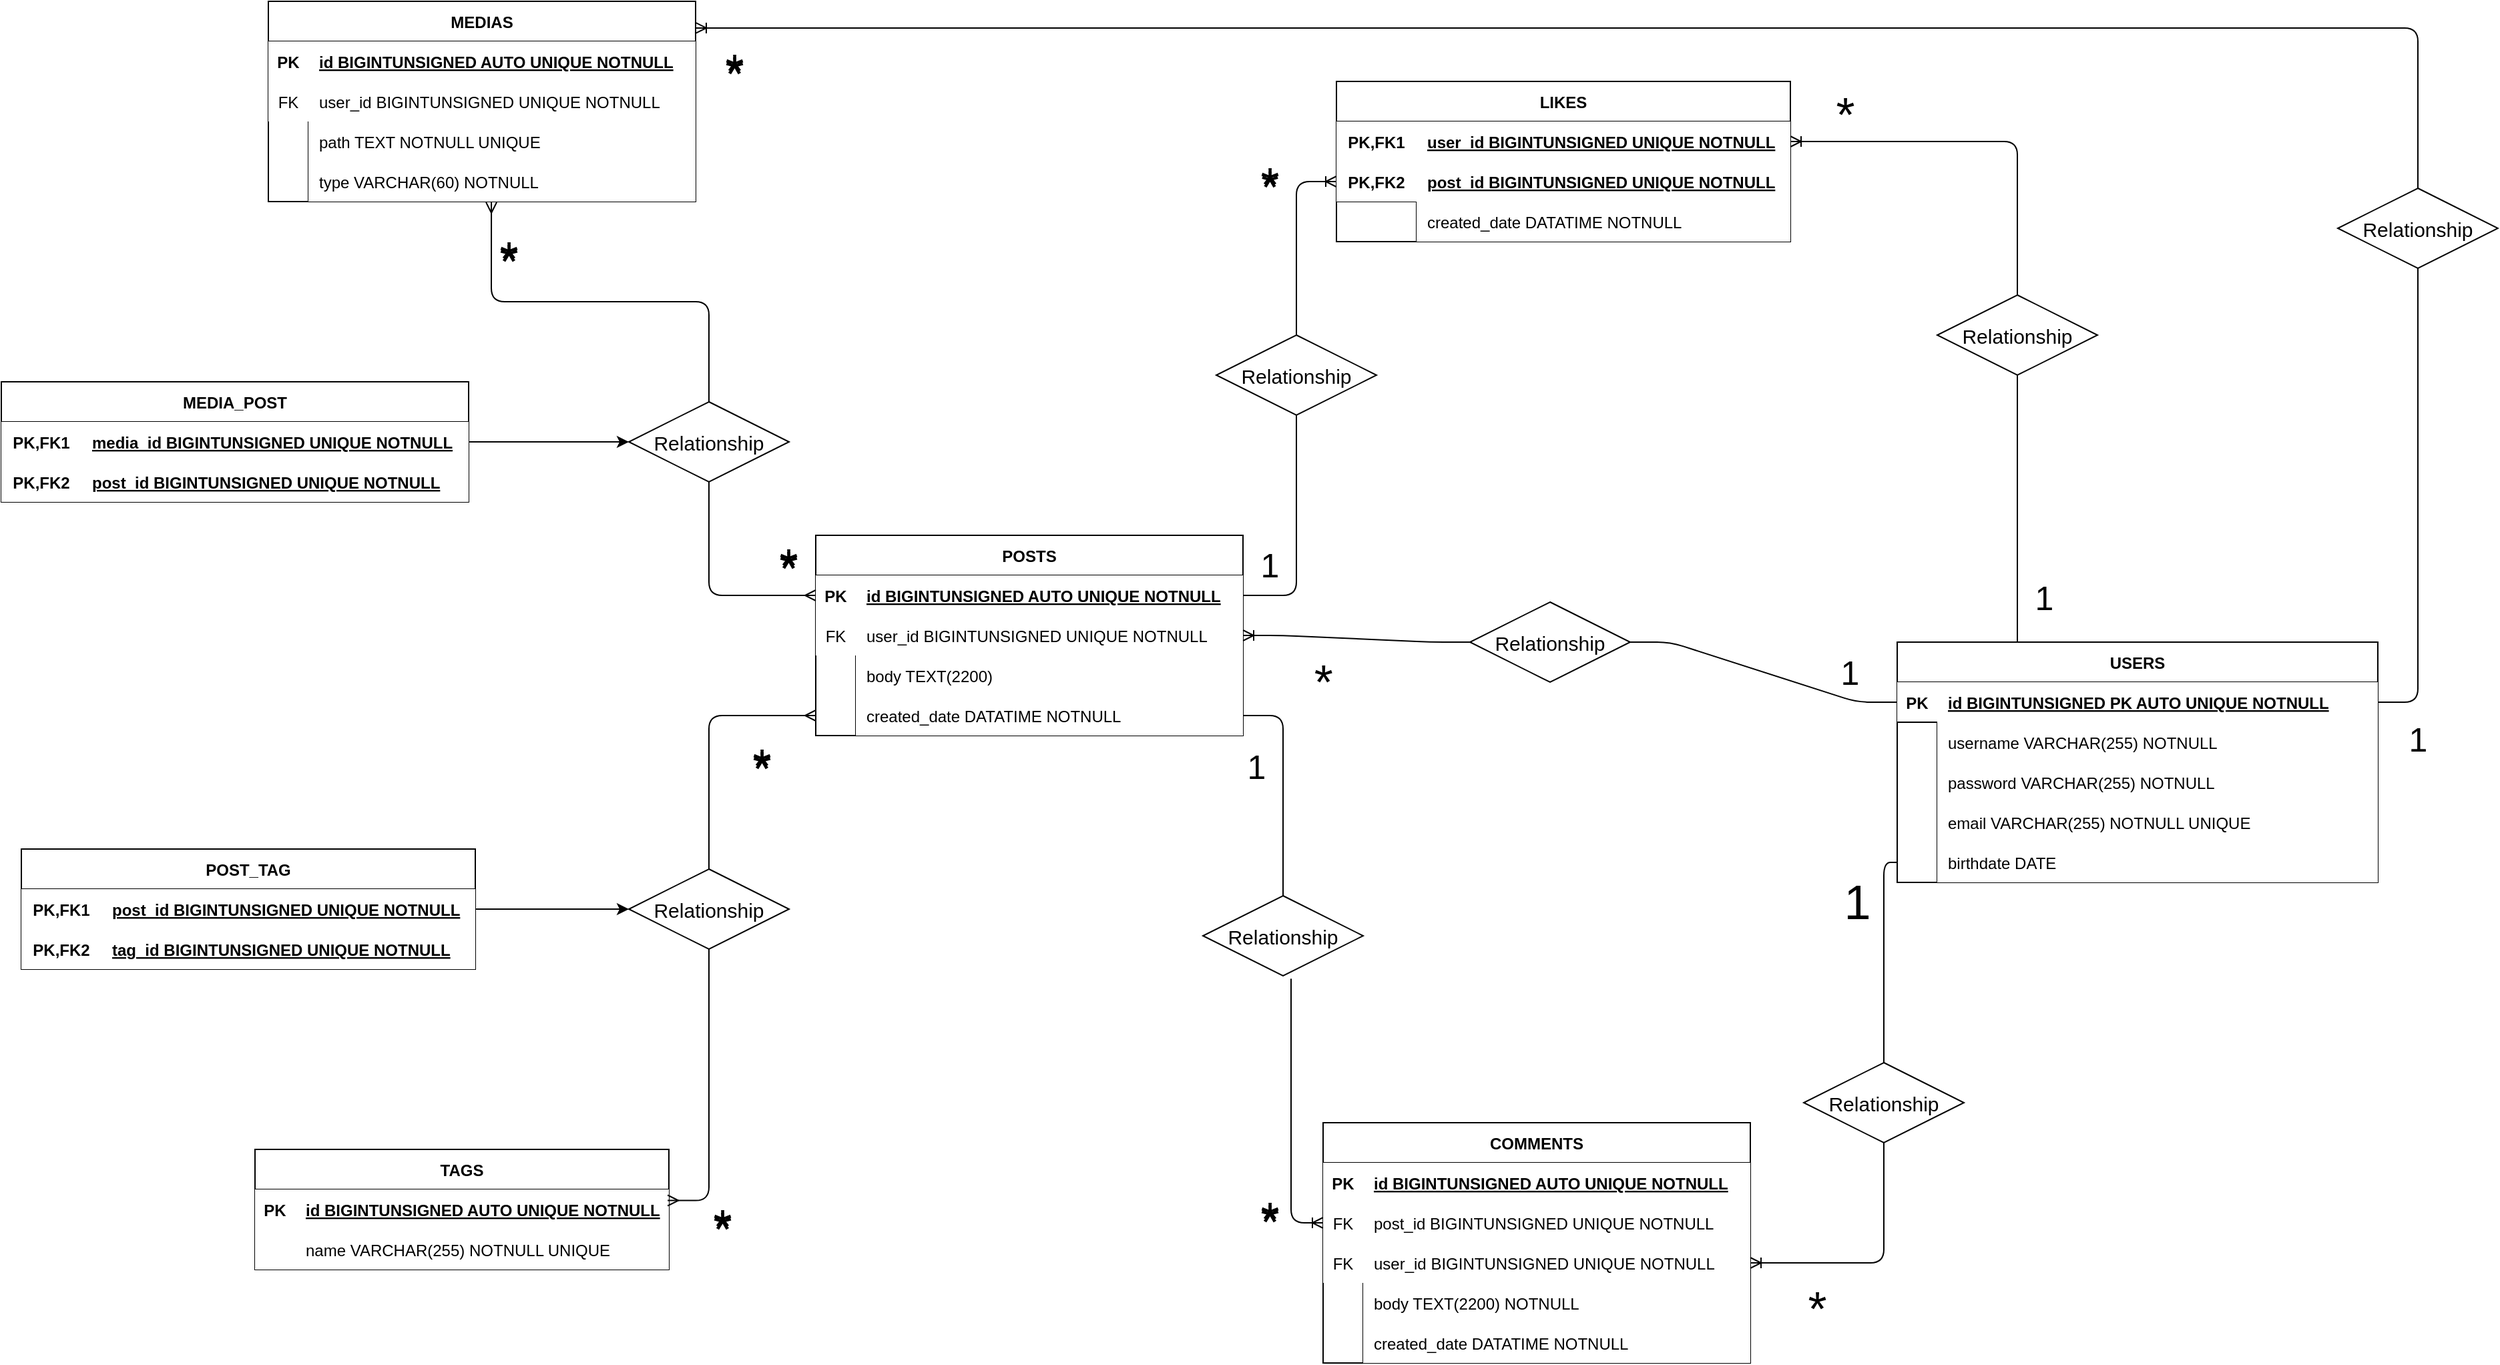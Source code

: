 <mxfile><diagram id="Xze8b32Qx2uB68xgN7-p" name="Page-1"><mxGraphModel dx="2540" dy="1424" grid="1" gridSize="10" guides="1" tooltips="1" connect="1" arrows="1" fold="1" page="1" pageScale="1" pageWidth="4681" pageHeight="3300" math="0" shadow="0"><root><mxCell id="0"/><mxCell id="1" parent="0"/><mxCell id="2" value="USERS" style="shape=table;startSize=30;container=1;collapsible=1;childLayout=tableLayout;fixedRows=1;rowLines=0;fontStyle=1;align=center;resizeLast=1;labelBackgroundColor=none;labelBorderColor=none;" vertex="1" parent="1"><mxGeometry x="1450" y="490" width="360" height="180" as="geometry"/></mxCell><mxCell id="3" value="" style="shape=tableRow;horizontal=0;startSize=0;swimlaneHead=0;swimlaneBody=0;fillColor=default;collapsible=0;dropTarget=0;points=[[0,0.5],[1,0.5]];portConstraint=eastwest;top=0;left=0;right=0;bottom=1;labelBackgroundColor=none;labelBorderColor=none;" vertex="1" parent="2"><mxGeometry y="30" width="360" height="30" as="geometry"/></mxCell><mxCell id="4" value="PK" style="shape=partialRectangle;connectable=0;fillColor=none;top=0;left=0;bottom=0;right=0;fontStyle=1;overflow=hidden;labelBackgroundColor=none;labelBorderColor=none;" vertex="1" parent="3"><mxGeometry width="30" height="30" as="geometry"><mxRectangle width="30" height="30" as="alternateBounds"/></mxGeometry></mxCell><mxCell id="5" value="id BIGINTUNSIGNED PK AUTO UNIQUE NOTNULL" style="shape=partialRectangle;connectable=0;fillColor=default;top=0;left=0;bottom=0;right=0;align=left;spacingLeft=6;fontStyle=5;overflow=hidden;labelBackgroundColor=none;labelBorderColor=none;" vertex="1" parent="3"><mxGeometry x="30" width="330" height="30" as="geometry"><mxRectangle width="330" height="30" as="alternateBounds"/></mxGeometry></mxCell><mxCell id="6" value="" style="shape=tableRow;horizontal=0;startSize=0;swimlaneHead=0;swimlaneBody=0;fillColor=none;collapsible=0;dropTarget=0;points=[[0,0.5],[1,0.5]];portConstraint=eastwest;top=0;left=0;right=0;bottom=0;labelBackgroundColor=none;labelBorderColor=none;" vertex="1" parent="2"><mxGeometry y="60" width="360" height="30" as="geometry"/></mxCell><mxCell id="7" value="" style="shape=partialRectangle;connectable=0;fillColor=none;top=0;left=0;bottom=0;right=0;editable=1;overflow=hidden;labelBackgroundColor=none;labelBorderColor=none;" vertex="1" parent="6"><mxGeometry width="30" height="30" as="geometry"><mxRectangle width="30" height="30" as="alternateBounds"/></mxGeometry></mxCell><mxCell id="8" value="username VARCHAR(255) NOTNULL" style="shape=partialRectangle;connectable=0;fillColor=default;top=0;left=0;bottom=0;right=0;align=left;spacingLeft=6;overflow=hidden;labelBackgroundColor=none;labelBorderColor=none;" vertex="1" parent="6"><mxGeometry x="30" width="330" height="30" as="geometry"><mxRectangle width="330" height="30" as="alternateBounds"/></mxGeometry></mxCell><mxCell id="9" value="" style="shape=tableRow;horizontal=0;startSize=0;swimlaneHead=0;swimlaneBody=0;fillColor=none;collapsible=0;dropTarget=0;points=[[0,0.5],[1,0.5]];portConstraint=eastwest;top=0;left=0;right=0;bottom=0;labelBackgroundColor=none;labelBorderColor=none;" vertex="1" parent="2"><mxGeometry y="90" width="360" height="30" as="geometry"/></mxCell><mxCell id="10" value="" style="shape=partialRectangle;connectable=0;fillColor=none;top=0;left=0;bottom=0;right=0;editable=1;overflow=hidden;labelBackgroundColor=none;labelBorderColor=none;" vertex="1" parent="9"><mxGeometry width="30" height="30" as="geometry"><mxRectangle width="30" height="30" as="alternateBounds"/></mxGeometry></mxCell><mxCell id="11" value="password VARCHAR(255) NOTNULL" style="shape=partialRectangle;connectable=0;fillColor=default;top=0;left=0;bottom=0;right=0;align=left;spacingLeft=6;overflow=hidden;labelBackgroundColor=none;labelBorderColor=none;" vertex="1" parent="9"><mxGeometry x="30" width="330" height="30" as="geometry"><mxRectangle width="330" height="30" as="alternateBounds"/></mxGeometry></mxCell><mxCell id="12" value="" style="shape=tableRow;horizontal=0;startSize=0;swimlaneHead=0;swimlaneBody=0;fillColor=none;collapsible=0;dropTarget=0;points=[[0,0.5],[1,0.5]];portConstraint=eastwest;top=0;left=0;right=0;bottom=0;labelBackgroundColor=none;labelBorderColor=none;" vertex="1" parent="2"><mxGeometry y="120" width="360" height="30" as="geometry"/></mxCell><mxCell id="13" value="" style="shape=partialRectangle;connectable=0;fillColor=none;top=0;left=0;bottom=0;right=0;editable=1;overflow=hidden;labelBackgroundColor=none;labelBorderColor=none;" vertex="1" parent="12"><mxGeometry width="30" height="30" as="geometry"><mxRectangle width="30" height="30" as="alternateBounds"/></mxGeometry></mxCell><mxCell id="14" value="email VARCHAR(255) NOTNULL UNIQUE" style="shape=partialRectangle;connectable=0;fillColor=default;top=0;left=0;bottom=0;right=0;align=left;spacingLeft=6;overflow=hidden;labelBackgroundColor=none;labelBorderColor=none;" vertex="1" parent="12"><mxGeometry x="30" width="330" height="30" as="geometry"><mxRectangle width="330" height="30" as="alternateBounds"/></mxGeometry></mxCell><mxCell id="121" value="" style="shape=tableRow;horizontal=0;startSize=0;swimlaneHead=0;swimlaneBody=0;fillColor=none;collapsible=0;dropTarget=0;points=[[0,0.5],[1,0.5]];portConstraint=eastwest;top=0;left=0;right=0;bottom=0;labelBackgroundColor=none;labelBorderColor=none;" vertex="1" parent="2"><mxGeometry y="150" width="360" height="30" as="geometry"/></mxCell><mxCell id="122" value="" style="shape=partialRectangle;connectable=0;fillColor=none;top=0;left=0;bottom=0;right=0;editable=1;overflow=hidden;labelBackgroundColor=none;labelBorderColor=none;" vertex="1" parent="121"><mxGeometry width="30" height="30" as="geometry"><mxRectangle width="30" height="30" as="alternateBounds"/></mxGeometry></mxCell><mxCell id="123" value="birthdate DATE" style="shape=partialRectangle;connectable=0;fillColor=default;top=0;left=0;bottom=0;right=0;align=left;spacingLeft=6;overflow=hidden;labelBackgroundColor=none;labelBorderColor=none;" vertex="1" parent="121"><mxGeometry x="30" width="330" height="30" as="geometry"><mxRectangle width="330" height="30" as="alternateBounds"/></mxGeometry></mxCell><mxCell id="15" value="POSTS" style="shape=table;startSize=30;container=1;collapsible=1;childLayout=tableLayout;fixedRows=1;rowLines=0;fontStyle=1;align=center;resizeLast=1;labelBackgroundColor=none;labelBorderColor=none;" vertex="1" parent="1"><mxGeometry x="640" y="410" width="320" height="150" as="geometry"/></mxCell><mxCell id="16" value="" style="shape=tableRow;horizontal=0;startSize=0;swimlaneHead=0;swimlaneBody=0;fillColor=none;collapsible=0;dropTarget=0;points=[[0,0.5],[1,0.5]];portConstraint=eastwest;top=0;left=0;right=0;bottom=1;labelBackgroundColor=none;labelBorderColor=none;" vertex="1" parent="15"><mxGeometry y="30" width="320" height="30" as="geometry"/></mxCell><mxCell id="17" value="PK" style="shape=partialRectangle;connectable=0;fillColor=default;top=0;left=0;bottom=0;right=0;fontStyle=1;overflow=hidden;labelBackgroundColor=none;labelBorderColor=none;" vertex="1" parent="16"><mxGeometry width="30" height="30" as="geometry"><mxRectangle width="30" height="30" as="alternateBounds"/></mxGeometry></mxCell><mxCell id="18" value="id BIGINTUNSIGNED AUTO UNIQUE NOTNULL" style="shape=partialRectangle;connectable=0;fillColor=default;top=0;left=0;bottom=0;right=0;align=left;spacingLeft=6;fontStyle=5;overflow=hidden;labelBackgroundColor=none;labelBorderColor=none;" vertex="1" parent="16"><mxGeometry x="30" width="290" height="30" as="geometry"><mxRectangle width="290" height="30" as="alternateBounds"/></mxGeometry></mxCell><mxCell id="19" value="" style="shape=tableRow;horizontal=0;startSize=0;swimlaneHead=0;swimlaneBody=0;fillColor=none;collapsible=0;dropTarget=0;points=[[0,0.5],[1,0.5]];portConstraint=eastwest;top=0;left=0;right=0;bottom=0;labelBackgroundColor=none;labelBorderColor=none;" vertex="1" parent="15"><mxGeometry y="60" width="320" height="30" as="geometry"/></mxCell><mxCell id="20" value="FK" style="shape=partialRectangle;connectable=0;fillColor=default;top=0;left=0;bottom=0;right=0;editable=1;overflow=hidden;labelBackgroundColor=none;labelBorderColor=none;" vertex="1" parent="19"><mxGeometry width="30" height="30" as="geometry"><mxRectangle width="30" height="30" as="alternateBounds"/></mxGeometry></mxCell><mxCell id="21" value="user_id BIGINTUNSIGNED UNIQUE NOTNULL" style="shape=partialRectangle;connectable=0;fillColor=default;top=0;left=0;bottom=0;right=0;align=left;spacingLeft=6;overflow=hidden;labelBackgroundColor=none;labelBorderColor=none;" vertex="1" parent="19"><mxGeometry x="30" width="290" height="30" as="geometry"><mxRectangle width="290" height="30" as="alternateBounds"/></mxGeometry></mxCell><mxCell id="22" value="" style="shape=tableRow;horizontal=0;startSize=0;swimlaneHead=0;swimlaneBody=0;fillColor=none;collapsible=0;dropTarget=0;points=[[0,0.5],[1,0.5]];portConstraint=eastwest;top=0;left=0;right=0;bottom=0;labelBackgroundColor=none;labelBorderColor=none;" vertex="1" parent="15"><mxGeometry y="90" width="320" height="30" as="geometry"/></mxCell><mxCell id="23" value="" style="shape=partialRectangle;connectable=0;fillColor=none;top=0;left=0;bottom=0;right=0;editable=1;overflow=hidden;labelBackgroundColor=none;labelBorderColor=none;" vertex="1" parent="22"><mxGeometry width="30" height="30" as="geometry"><mxRectangle width="30" height="30" as="alternateBounds"/></mxGeometry></mxCell><mxCell id="24" value="body TEXT(2200)" style="shape=partialRectangle;connectable=0;fillColor=default;top=0;left=0;bottom=0;right=0;align=left;spacingLeft=6;overflow=hidden;labelBackgroundColor=none;labelBorderColor=none;" vertex="1" parent="22"><mxGeometry x="30" width="290" height="30" as="geometry"><mxRectangle width="290" height="30" as="alternateBounds"/></mxGeometry></mxCell><mxCell id="25" value="" style="shape=tableRow;horizontal=0;startSize=0;swimlaneHead=0;swimlaneBody=0;fillColor=none;collapsible=0;dropTarget=0;points=[[0,0.5],[1,0.5]];portConstraint=eastwest;top=0;left=0;right=0;bottom=0;labelBackgroundColor=none;labelBorderColor=none;" vertex="1" parent="15"><mxGeometry y="120" width="320" height="30" as="geometry"/></mxCell><mxCell id="26" value="" style="shape=partialRectangle;connectable=0;fillColor=none;top=0;left=0;bottom=0;right=0;editable=1;overflow=hidden;labelBackgroundColor=none;labelBorderColor=none;" vertex="1" parent="25"><mxGeometry width="30" height="30" as="geometry"><mxRectangle width="30" height="30" as="alternateBounds"/></mxGeometry></mxCell><mxCell id="27" value="created_date DATATIME NOTNULL" style="shape=partialRectangle;connectable=0;fillColor=default;top=0;left=0;bottom=0;right=0;align=left;spacingLeft=6;overflow=hidden;labelBackgroundColor=none;labelBorderColor=none;" vertex="1" parent="25"><mxGeometry x="30" width="290" height="30" as="geometry"><mxRectangle width="290" height="30" as="alternateBounds"/></mxGeometry></mxCell><mxCell id="28" value="MEDIAS" style="shape=table;startSize=30;container=1;collapsible=1;childLayout=tableLayout;fixedRows=1;rowLines=0;fontStyle=1;align=center;resizeLast=1;fillColor=default;" vertex="1" parent="1"><mxGeometry x="230" y="10" width="320" height="150" as="geometry"/></mxCell><mxCell id="29" value="" style="shape=tableRow;horizontal=0;startSize=0;swimlaneHead=0;swimlaneBody=0;fillColor=none;collapsible=0;dropTarget=0;points=[[0,0.5],[1,0.5]];portConstraint=eastwest;top=0;left=0;right=0;bottom=1;" vertex="1" parent="28"><mxGeometry y="30" width="320" height="30" as="geometry"/></mxCell><mxCell id="30" value="PK" style="shape=partialRectangle;connectable=0;fillColor=default;top=0;left=0;bottom=0;right=0;fontStyle=1;overflow=hidden;" vertex="1" parent="29"><mxGeometry width="30" height="30" as="geometry"><mxRectangle width="30" height="30" as="alternateBounds"/></mxGeometry></mxCell><mxCell id="31" value="id BIGINTUNSIGNED AUTO UNIQUE NOTNULL" style="shape=partialRectangle;connectable=0;fillColor=default;top=0;left=0;bottom=0;right=0;align=left;spacingLeft=6;fontStyle=5;overflow=hidden;" vertex="1" parent="29"><mxGeometry x="30" width="290" height="30" as="geometry"><mxRectangle width="290" height="30" as="alternateBounds"/></mxGeometry></mxCell><mxCell id="32" value="" style="shape=tableRow;horizontal=0;startSize=0;swimlaneHead=0;swimlaneBody=0;fillColor=none;collapsible=0;dropTarget=0;points=[[0,0.5],[1,0.5]];portConstraint=eastwest;top=0;left=0;right=0;bottom=0;labelBackgroundColor=none;labelBorderColor=none;" vertex="1" parent="28"><mxGeometry y="60" width="320" height="30" as="geometry"/></mxCell><mxCell id="33" value="FK" style="shape=partialRectangle;connectable=0;fillColor=default;top=0;left=0;bottom=0;right=0;editable=1;overflow=hidden;labelBackgroundColor=none;labelBorderColor=none;" vertex="1" parent="32"><mxGeometry width="30" height="30" as="geometry"><mxRectangle width="30" height="30" as="alternateBounds"/></mxGeometry></mxCell><mxCell id="34" value="user_id BIGINTUNSIGNED UNIQUE NOTNULL" style="shape=partialRectangle;connectable=0;fillColor=default;top=0;left=0;bottom=0;right=0;align=left;spacingLeft=6;overflow=hidden;labelBackgroundColor=none;labelBorderColor=none;" vertex="1" parent="32"><mxGeometry x="30" width="290" height="30" as="geometry"><mxRectangle width="290" height="30" as="alternateBounds"/></mxGeometry></mxCell><mxCell id="35" value="" style="shape=tableRow;horizontal=0;startSize=0;swimlaneHead=0;swimlaneBody=0;fillColor=none;collapsible=0;dropTarget=0;points=[[0,0.5],[1,0.5]];portConstraint=eastwest;top=0;left=0;right=0;bottom=0;labelBackgroundColor=none;labelBorderColor=none;" vertex="1" parent="28"><mxGeometry y="90" width="320" height="30" as="geometry"/></mxCell><mxCell id="36" value="" style="shape=partialRectangle;connectable=0;fillColor=none;top=0;left=0;bottom=0;right=0;editable=1;overflow=hidden;labelBackgroundColor=none;labelBorderColor=none;" vertex="1" parent="35"><mxGeometry width="30" height="30" as="geometry"><mxRectangle width="30" height="30" as="alternateBounds"/></mxGeometry></mxCell><mxCell id="37" value="path TEXT NOTNULL UNIQUE" style="shape=partialRectangle;connectable=0;fillColor=default;top=0;left=0;bottom=0;right=0;align=left;spacingLeft=6;overflow=hidden;labelBackgroundColor=none;labelBorderColor=none;" vertex="1" parent="35"><mxGeometry x="30" width="290" height="30" as="geometry"><mxRectangle width="290" height="30" as="alternateBounds"/></mxGeometry></mxCell><mxCell id="38" value="" style="shape=tableRow;horizontal=0;startSize=0;swimlaneHead=0;swimlaneBody=0;fillColor=none;collapsible=0;dropTarget=0;points=[[0,0.5],[1,0.5]];portConstraint=eastwest;top=0;left=0;right=0;bottom=0;labelBackgroundColor=none;labelBorderColor=none;" vertex="1" parent="28"><mxGeometry y="120" width="320" height="30" as="geometry"/></mxCell><mxCell id="39" value="" style="shape=partialRectangle;connectable=0;fillColor=none;top=0;left=0;bottom=0;right=0;editable=1;overflow=hidden;labelBackgroundColor=none;labelBorderColor=none;" vertex="1" parent="38"><mxGeometry width="30" height="30" as="geometry"><mxRectangle width="30" height="30" as="alternateBounds"/></mxGeometry></mxCell><mxCell id="40" value="type VARCHAR(60) NOTNULL" style="shape=partialRectangle;connectable=0;fillColor=default;top=0;left=0;bottom=0;right=0;align=left;spacingLeft=6;overflow=hidden;labelBackgroundColor=none;labelBorderColor=none;" vertex="1" parent="38"><mxGeometry x="30" width="290" height="30" as="geometry"><mxRectangle width="290" height="30" as="alternateBounds"/></mxGeometry></mxCell><mxCell id="41" value="TAGS" style="shape=table;startSize=30;container=1;collapsible=1;childLayout=tableLayout;fixedRows=1;rowLines=0;fontStyle=1;align=center;resizeLast=1;labelBackgroundColor=none;labelBorderColor=none;" vertex="1" parent="1"><mxGeometry x="220" y="870" width="310" height="90" as="geometry"/></mxCell><mxCell id="42" value="" style="shape=tableRow;horizontal=0;startSize=0;swimlaneHead=0;swimlaneBody=0;fillColor=none;collapsible=0;dropTarget=0;points=[[0,0.5],[1,0.5]];portConstraint=eastwest;top=0;left=0;right=0;bottom=1;labelBackgroundColor=none;labelBorderColor=none;" vertex="1" parent="41"><mxGeometry y="30" width="310" height="30" as="geometry"/></mxCell><mxCell id="43" value="PK" style="shape=partialRectangle;connectable=0;fillColor=default;top=0;left=0;bottom=0;right=0;fontStyle=1;overflow=hidden;labelBackgroundColor=none;labelBorderColor=none;" vertex="1" parent="42"><mxGeometry width="30" height="30" as="geometry"><mxRectangle width="30" height="30" as="alternateBounds"/></mxGeometry></mxCell><mxCell id="44" value="id BIGINTUNSIGNED AUTO UNIQUE NOTNULL" style="shape=partialRectangle;connectable=0;fillColor=default;top=0;left=0;bottom=0;right=0;align=left;spacingLeft=6;fontStyle=5;overflow=hidden;labelBackgroundColor=none;labelBorderColor=none;" vertex="1" parent="42"><mxGeometry x="30" width="280" height="30" as="geometry"><mxRectangle width="280" height="30" as="alternateBounds"/></mxGeometry></mxCell><mxCell id="45" value="" style="shape=tableRow;horizontal=0;startSize=0;swimlaneHead=0;swimlaneBody=0;fillColor=none;collapsible=0;dropTarget=0;points=[[0,0.5],[1,0.5]];portConstraint=eastwest;top=0;left=0;right=0;bottom=0;labelBackgroundColor=none;labelBorderColor=none;" vertex="1" parent="41"><mxGeometry y="60" width="310" height="30" as="geometry"/></mxCell><mxCell id="46" value="" style="shape=partialRectangle;connectable=0;fillColor=default;top=0;left=0;bottom=0;right=0;editable=1;overflow=hidden;labelBackgroundColor=none;labelBorderColor=none;" vertex="1" parent="45"><mxGeometry width="30" height="30" as="geometry"><mxRectangle width="30" height="30" as="alternateBounds"/></mxGeometry></mxCell><mxCell id="47" value="name VARCHAR(255) NOTNULL UNIQUE" style="shape=partialRectangle;connectable=0;fillColor=default;top=0;left=0;bottom=0;right=0;align=left;spacingLeft=6;overflow=hidden;labelBackgroundColor=none;labelBorderColor=none;" vertex="1" parent="45"><mxGeometry x="30" width="280" height="30" as="geometry"><mxRectangle width="280" height="30" as="alternateBounds"/></mxGeometry></mxCell><mxCell id="54" value="COMMENTS" style="shape=table;startSize=30;container=1;collapsible=1;childLayout=tableLayout;fixedRows=1;rowLines=0;fontStyle=1;align=center;resizeLast=1;labelBackgroundColor=none;labelBorderColor=none;" vertex="1" parent="1"><mxGeometry x="1020" y="850" width="320" height="180" as="geometry"/></mxCell><mxCell id="55" value="" style="shape=tableRow;horizontal=0;startSize=0;swimlaneHead=0;swimlaneBody=0;fillColor=none;collapsible=0;dropTarget=0;points=[[0,0.5],[1,0.5]];portConstraint=eastwest;top=0;left=0;right=0;bottom=1;labelBackgroundColor=none;labelBorderColor=none;" vertex="1" parent="54"><mxGeometry y="30" width="320" height="30" as="geometry"/></mxCell><mxCell id="56" value="PK" style="shape=partialRectangle;connectable=0;fillColor=default;top=0;left=0;bottom=0;right=0;fontStyle=1;overflow=hidden;labelBackgroundColor=none;labelBorderColor=none;" vertex="1" parent="55"><mxGeometry width="30" height="30" as="geometry"><mxRectangle width="30" height="30" as="alternateBounds"/></mxGeometry></mxCell><mxCell id="57" value="id BIGINTUNSIGNED AUTO UNIQUE NOTNULL" style="shape=partialRectangle;connectable=0;fillColor=default;top=0;left=0;bottom=0;right=0;align=left;spacingLeft=6;fontStyle=5;overflow=hidden;labelBackgroundColor=none;labelBorderColor=none;" vertex="1" parent="55"><mxGeometry x="30" width="290" height="30" as="geometry"><mxRectangle width="290" height="30" as="alternateBounds"/></mxGeometry></mxCell><mxCell id="58" value="" style="shape=tableRow;horizontal=0;startSize=0;swimlaneHead=0;swimlaneBody=0;fillColor=none;collapsible=0;dropTarget=0;points=[[0,0.5],[1,0.5]];portConstraint=eastwest;top=0;left=0;right=0;bottom=0;labelBackgroundColor=none;labelBorderColor=none;" vertex="1" parent="54"><mxGeometry y="60" width="320" height="30" as="geometry"/></mxCell><mxCell id="59" value="FK" style="shape=partialRectangle;connectable=0;fillColor=default;top=0;left=0;bottom=0;right=0;editable=1;overflow=hidden;labelBackgroundColor=none;labelBorderColor=none;" vertex="1" parent="58"><mxGeometry width="30" height="30" as="geometry"><mxRectangle width="30" height="30" as="alternateBounds"/></mxGeometry></mxCell><mxCell id="60" value="post_id BIGINTUNSIGNED UNIQUE NOTNULL" style="shape=partialRectangle;connectable=0;fillColor=default;top=0;left=0;bottom=0;right=0;align=left;spacingLeft=6;overflow=hidden;labelBackgroundColor=none;labelBorderColor=none;" vertex="1" parent="58"><mxGeometry x="30" width="290" height="30" as="geometry"><mxRectangle width="290" height="30" as="alternateBounds"/></mxGeometry></mxCell><mxCell id="61" value="" style="shape=tableRow;horizontal=0;startSize=0;swimlaneHead=0;swimlaneBody=0;fillColor=none;collapsible=0;dropTarget=0;points=[[0,0.5],[1,0.5]];portConstraint=eastwest;top=0;left=0;right=0;bottom=0;labelBackgroundColor=none;labelBorderColor=none;" vertex="1" parent="54"><mxGeometry y="90" width="320" height="30" as="geometry"/></mxCell><mxCell id="62" value="FK" style="shape=partialRectangle;connectable=0;fillColor=default;top=0;left=0;bottom=0;right=0;editable=1;overflow=hidden;labelBackgroundColor=none;labelBorderColor=none;" vertex="1" parent="61"><mxGeometry width="30" height="30" as="geometry"><mxRectangle width="30" height="30" as="alternateBounds"/></mxGeometry></mxCell><mxCell id="63" value="user_id BIGINTUNSIGNED UNIQUE NOTNULL" style="shape=partialRectangle;connectable=0;fillColor=default;top=0;left=0;bottom=0;right=0;align=left;spacingLeft=6;overflow=hidden;labelBackgroundColor=none;labelBorderColor=none;" vertex="1" parent="61"><mxGeometry x="30" width="290" height="30" as="geometry"><mxRectangle width="290" height="30" as="alternateBounds"/></mxGeometry></mxCell><mxCell id="64" value="" style="shape=tableRow;horizontal=0;startSize=0;swimlaneHead=0;swimlaneBody=0;fillColor=none;collapsible=0;dropTarget=0;points=[[0,0.5],[1,0.5]];portConstraint=eastwest;top=0;left=0;right=0;bottom=0;labelBackgroundColor=none;labelBorderColor=none;" vertex="1" parent="54"><mxGeometry y="120" width="320" height="30" as="geometry"/></mxCell><mxCell id="65" value="" style="shape=partialRectangle;connectable=0;fillColor=none;top=0;left=0;bottom=0;right=0;editable=1;overflow=hidden;labelBackgroundColor=none;labelBorderColor=none;" vertex="1" parent="64"><mxGeometry width="30" height="30" as="geometry"><mxRectangle width="30" height="30" as="alternateBounds"/></mxGeometry></mxCell><mxCell id="66" value="body TEXT(2200) NOTNULL" style="shape=partialRectangle;connectable=0;fillColor=default;top=0;left=0;bottom=0;right=0;align=left;spacingLeft=6;overflow=hidden;labelBackgroundColor=none;labelBorderColor=none;" vertex="1" parent="64"><mxGeometry x="30" width="290" height="30" as="geometry"><mxRectangle width="290" height="30" as="alternateBounds"/></mxGeometry></mxCell><mxCell id="124" value="" style="shape=tableRow;horizontal=0;startSize=0;swimlaneHead=0;swimlaneBody=0;fillColor=none;collapsible=0;dropTarget=0;points=[[0,0.5],[1,0.5]];portConstraint=eastwest;top=0;left=0;right=0;bottom=0;labelBackgroundColor=none;labelBorderColor=none;" vertex="1" parent="54"><mxGeometry y="150" width="320" height="30" as="geometry"/></mxCell><mxCell id="125" value="" style="shape=partialRectangle;connectable=0;fillColor=none;top=0;left=0;bottom=0;right=0;editable=1;overflow=hidden;labelBackgroundColor=none;labelBorderColor=none;" vertex="1" parent="124"><mxGeometry width="30" height="30" as="geometry"><mxRectangle width="30" height="30" as="alternateBounds"/></mxGeometry></mxCell><mxCell id="126" value="created_date DATATIME NOTNULL" style="shape=partialRectangle;connectable=0;fillColor=default;top=0;left=0;bottom=0;right=0;align=left;spacingLeft=6;overflow=hidden;labelBackgroundColor=none;labelBorderColor=none;" vertex="1" parent="124"><mxGeometry x="30" width="290" height="30" as="geometry"><mxRectangle width="290" height="30" as="alternateBounds"/></mxGeometry></mxCell><mxCell id="80" value="MEDIA_POST" style="shape=table;startSize=30;container=1;collapsible=1;childLayout=tableLayout;fixedRows=1;rowLines=0;fontStyle=1;align=center;resizeLast=1;labelBackgroundColor=none;labelBorderColor=none;" vertex="1" parent="1"><mxGeometry x="30" y="295" width="350" height="90" as="geometry"/></mxCell><mxCell id="81" value="" style="shape=tableRow;horizontal=0;startSize=0;swimlaneHead=0;swimlaneBody=0;fillColor=none;collapsible=0;dropTarget=0;points=[[0,0.5],[1,0.5]];portConstraint=eastwest;top=0;left=0;right=0;bottom=0;labelBackgroundColor=none;labelBorderColor=none;" vertex="1" parent="80"><mxGeometry y="30" width="350" height="30" as="geometry"/></mxCell><mxCell id="82" value="PK,FK1" style="shape=partialRectangle;connectable=0;fillColor=default;top=0;left=0;bottom=0;right=0;fontStyle=1;overflow=hidden;labelBackgroundColor=none;labelBorderColor=none;" vertex="1" parent="81"><mxGeometry width="60" height="30" as="geometry"><mxRectangle width="60" height="30" as="alternateBounds"/></mxGeometry></mxCell><mxCell id="83" value="media_id BIGINTUNSIGNED UNIQUE NOTNULL" style="shape=partialRectangle;connectable=0;fillColor=default;top=0;left=0;bottom=0;right=0;align=left;spacingLeft=6;fontStyle=5;overflow=hidden;labelBackgroundColor=none;labelBorderColor=none;" vertex="1" parent="81"><mxGeometry x="60" width="290" height="30" as="geometry"><mxRectangle width="290" height="30" as="alternateBounds"/></mxGeometry></mxCell><mxCell id="84" value="" style="shape=tableRow;horizontal=0;startSize=0;swimlaneHead=0;swimlaneBody=0;fillColor=none;collapsible=0;dropTarget=0;points=[[0,0.5],[1,0.5]];portConstraint=eastwest;top=0;left=0;right=0;bottom=1;labelBackgroundColor=none;labelBorderColor=none;" vertex="1" parent="80"><mxGeometry y="60" width="350" height="30" as="geometry"/></mxCell><mxCell id="85" value="PK,FK2" style="shape=partialRectangle;connectable=0;fillColor=default;top=0;left=0;bottom=0;right=0;fontStyle=1;overflow=hidden;labelBackgroundColor=none;labelBorderColor=none;" vertex="1" parent="84"><mxGeometry width="60" height="30" as="geometry"><mxRectangle width="60" height="30" as="alternateBounds"/></mxGeometry></mxCell><mxCell id="86" value="post_id BIGINTUNSIGNED UNIQUE NOTNULL" style="shape=partialRectangle;connectable=0;fillColor=default;top=0;left=0;bottom=0;right=0;align=left;spacingLeft=6;fontStyle=5;overflow=hidden;labelBackgroundColor=none;labelBorderColor=none;" vertex="1" parent="84"><mxGeometry x="60" width="290" height="30" as="geometry"><mxRectangle width="290" height="30" as="alternateBounds"/></mxGeometry></mxCell><mxCell id="93" value="POST_TAG" style="shape=table;startSize=30;container=1;collapsible=1;childLayout=tableLayout;fixedRows=1;rowLines=0;fontStyle=1;align=center;resizeLast=1;labelBackgroundColor=none;labelBorderColor=none;" vertex="1" parent="1"><mxGeometry x="45" y="645" width="340" height="90" as="geometry"/></mxCell><mxCell id="94" value="" style="shape=tableRow;horizontal=0;startSize=0;swimlaneHead=0;swimlaneBody=0;fillColor=none;collapsible=0;dropTarget=0;points=[[0,0.5],[1,0.5]];portConstraint=eastwest;top=0;left=0;right=0;bottom=0;labelBackgroundColor=none;labelBorderColor=none;" vertex="1" parent="93"><mxGeometry y="30" width="340" height="30" as="geometry"/></mxCell><mxCell id="95" value="PK,FK1" style="shape=partialRectangle;connectable=0;fillColor=default;top=0;left=0;bottom=0;right=0;fontStyle=1;overflow=hidden;labelBackgroundColor=none;labelBorderColor=none;" vertex="1" parent="94"><mxGeometry width="60" height="30" as="geometry"><mxRectangle width="60" height="30" as="alternateBounds"/></mxGeometry></mxCell><mxCell id="96" value="post_id BIGINTUNSIGNED UNIQUE NOTNULL" style="shape=partialRectangle;connectable=0;fillColor=default;top=0;left=0;bottom=0;right=0;align=left;spacingLeft=6;fontStyle=5;overflow=hidden;labelBackgroundColor=none;labelBorderColor=none;" vertex="1" parent="94"><mxGeometry x="60" width="280" height="30" as="geometry"><mxRectangle width="280" height="30" as="alternateBounds"/></mxGeometry></mxCell><mxCell id="97" value="" style="shape=tableRow;horizontal=0;startSize=0;swimlaneHead=0;swimlaneBody=0;fillColor=none;collapsible=0;dropTarget=0;points=[[0,0.5],[1,0.5]];portConstraint=eastwest;top=0;left=0;right=0;bottom=1;labelBackgroundColor=none;labelBorderColor=none;" vertex="1" parent="93"><mxGeometry y="60" width="340" height="30" as="geometry"/></mxCell><mxCell id="98" value="PK,FK2" style="shape=partialRectangle;connectable=0;fillColor=default;top=0;left=0;bottom=0;right=0;fontStyle=1;overflow=hidden;labelBackgroundColor=none;labelBorderColor=none;" vertex="1" parent="97"><mxGeometry width="60" height="30" as="geometry"><mxRectangle width="60" height="30" as="alternateBounds"/></mxGeometry></mxCell><mxCell id="99" value="tag_id BIGINTUNSIGNED UNIQUE NOTNULL" style="shape=partialRectangle;connectable=0;fillColor=default;top=0;left=0;bottom=0;right=0;align=left;spacingLeft=6;fontStyle=5;overflow=hidden;labelBackgroundColor=none;labelBorderColor=none;" vertex="1" parent="97"><mxGeometry x="60" width="280" height="30" as="geometry"><mxRectangle width="280" height="30" as="alternateBounds"/></mxGeometry></mxCell><mxCell id="106" value="LIKES" style="shape=table;startSize=30;container=1;collapsible=1;childLayout=tableLayout;fixedRows=1;rowLines=0;fontStyle=1;align=center;resizeLast=1;labelBackgroundColor=none;labelBorderColor=none;" vertex="1" parent="1"><mxGeometry x="1030" y="70" width="340" height="120" as="geometry"/></mxCell><mxCell id="107" value="" style="shape=tableRow;horizontal=0;startSize=0;swimlaneHead=0;swimlaneBody=0;fillColor=none;collapsible=0;dropTarget=0;points=[[0,0.5],[1,0.5]];portConstraint=eastwest;top=0;left=0;right=0;bottom=0;labelBackgroundColor=none;labelBorderColor=none;" vertex="1" parent="106"><mxGeometry y="30" width="340" height="30" as="geometry"/></mxCell><mxCell id="108" value="PK,FK1" style="shape=partialRectangle;connectable=0;fillColor=default;top=0;left=0;bottom=0;right=0;fontStyle=1;overflow=hidden;labelBackgroundColor=none;labelBorderColor=none;" vertex="1" parent="107"><mxGeometry width="60" height="30" as="geometry"><mxRectangle width="60" height="30" as="alternateBounds"/></mxGeometry></mxCell><mxCell id="109" value="user_id BIGINTUNSIGNED UNIQUE NOTNULL" style="shape=partialRectangle;connectable=0;fillColor=default;top=0;left=0;bottom=0;right=0;align=left;spacingLeft=6;fontStyle=5;overflow=hidden;labelBackgroundColor=none;labelBorderColor=none;" vertex="1" parent="107"><mxGeometry x="60" width="280" height="30" as="geometry"><mxRectangle width="280" height="30" as="alternateBounds"/></mxGeometry></mxCell><mxCell id="110" value="" style="shape=tableRow;horizontal=0;startSize=0;swimlaneHead=0;swimlaneBody=0;fillColor=none;collapsible=0;dropTarget=0;points=[[0,0.5],[1,0.5]];portConstraint=eastwest;top=0;left=0;right=0;bottom=1;labelBackgroundColor=none;labelBorderColor=none;" vertex="1" parent="106"><mxGeometry y="60" width="340" height="30" as="geometry"/></mxCell><mxCell id="111" value="PK,FK2" style="shape=partialRectangle;connectable=0;fillColor=default;top=0;left=0;bottom=0;right=0;fontStyle=1;overflow=hidden;labelBackgroundColor=none;labelBorderColor=none;" vertex="1" parent="110"><mxGeometry width="60" height="30" as="geometry"><mxRectangle width="60" height="30" as="alternateBounds"/></mxGeometry></mxCell><mxCell id="112" value="post_id BIGINTUNSIGNED UNIQUE NOTNULL" style="shape=partialRectangle;connectable=0;top=0;left=0;bottom=0;right=0;align=left;spacingLeft=6;fontStyle=5;overflow=hidden;fillColor=default;labelBackgroundColor=none;labelBorderColor=none;" vertex="1" parent="110"><mxGeometry x="60" width="280" height="30" as="geometry"><mxRectangle width="280" height="30" as="alternateBounds"/></mxGeometry></mxCell><mxCell id="113" value="" style="shape=tableRow;horizontal=0;startSize=0;swimlaneHead=0;swimlaneBody=0;fillColor=none;collapsible=0;dropTarget=0;points=[[0,0.5],[1,0.5]];portConstraint=eastwest;top=0;left=0;right=0;bottom=0;labelBackgroundColor=none;labelBorderColor=none;" vertex="1" parent="106"><mxGeometry y="90" width="340" height="30" as="geometry"/></mxCell><mxCell id="114" value="" style="shape=partialRectangle;connectable=0;fillColor=none;top=0;left=0;bottom=0;right=0;editable=1;overflow=hidden;labelBackgroundColor=none;labelBorderColor=none;" vertex="1" parent="113"><mxGeometry width="60" height="30" as="geometry"><mxRectangle width="60" height="30" as="alternateBounds"/></mxGeometry></mxCell><mxCell id="115" value="created_date DATATIME NOTNULL" style="shape=partialRectangle;connectable=0;fillColor=default;top=0;left=0;bottom=0;right=0;align=left;spacingLeft=6;overflow=hidden;labelBackgroundColor=none;labelBorderColor=none;" vertex="1" parent="113"><mxGeometry x="60" width="280" height="30" as="geometry"><mxRectangle width="280" height="30" as="alternateBounds"/></mxGeometry></mxCell><mxCell id="128" value="" style="edgeStyle=entityRelationEdgeStyle;fontSize=12;endArrow=ERoneToMany;exitX=0;exitY=0.5;exitDx=0;exitDy=0;entryX=1;entryY=0.5;entryDx=0;entryDy=0;startArrow=none;labelBackgroundColor=none;labelBorderColor=none;" edge="1" parent="1" source="131" target="19"><mxGeometry width="100" height="100" relative="1" as="geometry"><mxPoint x="1050" y="460" as="sourcePoint"/><mxPoint x="1150" y="360" as="targetPoint"/></mxGeometry></mxCell><mxCell id="130" value="*" style="edgeLabel;align=center;verticalAlign=middle;resizable=0;points=[];fontSize=36;labelBackgroundColor=none;labelBorderColor=none;" vertex="1" connectable="0" parent="128"><mxGeometry x="0.81" y="2" relative="1" as="geometry"><mxPoint x="44" y="28" as="offset"/></mxGeometry></mxCell><mxCell id="132" value="" style="edgeStyle=entityRelationEdgeStyle;fontSize=12;endArrow=none;exitX=0;exitY=0.5;exitDx=0;exitDy=0;entryX=1;entryY=0.5;entryDx=0;entryDy=0;labelBackgroundColor=none;labelBorderColor=none;" edge="1" parent="1" source="3" target="131"><mxGeometry width="100" height="100" relative="1" as="geometry"><mxPoint x="1220" y="435" as="sourcePoint"/><mxPoint x="960" y="485" as="targetPoint"/></mxGeometry></mxCell><mxCell id="133" value="1" style="edgeLabel;align=center;verticalAlign=middle;resizable=0;points=[];fontSize=25;labelBackgroundColor=none;labelBorderColor=none;" vertex="1" connectable="0" parent="132"><mxGeometry x="-0.858" y="2" relative="1" as="geometry"><mxPoint x="-21" y="-27" as="offset"/></mxGeometry></mxCell><mxCell id="131" value="Relationship" style="shape=rhombus;perimeter=rhombusPerimeter;align=center;fontSize=15;labelBackgroundColor=none;labelBorderColor=none;" vertex="1" parent="1"><mxGeometry x="1130" y="460" width="120" height="60" as="geometry"/></mxCell><mxCell id="136" value="" style="edgeStyle=orthogonalEdgeStyle;fontSize=12;endArrow=ERoneToMany;exitX=0.5;exitY=0;exitDx=0;exitDy=0;entryX=0;entryY=0.5;entryDx=0;entryDy=0;startArrow=none;labelBackgroundColor=none;labelBorderColor=none;" edge="1" parent="1" source="139" target="110"><mxGeometry width="100" height="100" relative="1" as="geometry"><mxPoint x="780" y="330" as="sourcePoint"/><mxPoint x="880" y="230" as="targetPoint"/></mxGeometry></mxCell><mxCell id="144" value="*" style="edgeLabel;align=center;verticalAlign=middle;resizable=0;points=[];fontSize=34;labelBackgroundColor=none;labelBorderColor=none;" vertex="1" connectable="0" parent="136"><mxGeometry x="0.453" y="1" relative="1" as="geometry"><mxPoint x="-19" y="-10" as="offset"/></mxGeometry></mxCell><mxCell id="182" value="*" style="edgeLabel;align=center;verticalAlign=middle;resizable=0;points=[];fontSize=36;labelBackgroundColor=none;labelBorderColor=none;" vertex="1" connectable="0" parent="136"><mxGeometry x="0.453" y="1" relative="1" as="geometry"><mxPoint x="-19" y="-12" as="offset"/></mxGeometry></mxCell><mxCell id="138" value="" style="edgeStyle=orthogonalEdgeStyle;fontSize=12;endArrow=ERoneToMany;exitX=0.5;exitY=0;exitDx=0;exitDy=0;entryX=1;entryY=0.5;entryDx=0;entryDy=0;startArrow=none;labelBackgroundColor=none;labelBorderColor=none;" edge="1" parent="1" source="141" target="107"><mxGeometry width="100" height="100" relative="1" as="geometry"><mxPoint x="1480" y="390" as="sourcePoint"/><mxPoint x="1550" y="80" as="targetPoint"/></mxGeometry></mxCell><mxCell id="145" value="*" style="edgeLabel;align=center;verticalAlign=middle;resizable=0;points=[];fontSize=36;labelBackgroundColor=none;labelBorderColor=none;" vertex="1" connectable="0" parent="138"><mxGeometry x="0.412" y="-2" relative="1" as="geometry"><mxPoint x="-43" y="-23" as="offset"/></mxGeometry></mxCell><mxCell id="140" value="" style="edgeStyle=orthogonalEdgeStyle;fontSize=12;endArrow=none;exitX=1;exitY=0.5;exitDx=0;exitDy=0;entryX=0.5;entryY=1;entryDx=0;entryDy=0;labelBackgroundColor=none;labelBorderColor=none;" edge="1" parent="1" source="16" target="139"><mxGeometry width="100" height="100" relative="1" as="geometry"><mxPoint x="960" y="455" as="sourcePoint"/><mxPoint x="1060" y="340" as="targetPoint"/></mxGeometry></mxCell><mxCell id="143" value="1" style="edgeLabel;align=center;verticalAlign=middle;resizable=0;points=[];fontSize=25;labelBackgroundColor=none;labelBorderColor=none;" vertex="1" connectable="0" parent="140"><mxGeometry x="-0.491" y="-2" relative="1" as="geometry"><mxPoint x="-22" y="-21" as="offset"/></mxGeometry></mxCell><mxCell id="139" value="Relationship" style="shape=rhombus;perimeter=rhombusPerimeter;align=center;fontSize=15;labelBackgroundColor=none;labelBorderColor=none;" vertex="1" parent="1"><mxGeometry x="940" y="260" width="120" height="60" as="geometry"/></mxCell><mxCell id="142" value="" style="edgeStyle=orthogonalEdgeStyle;fontSize=12;endArrow=none;exitX=0.25;exitY=0;exitDx=0;exitDy=0;entryX=0.5;entryY=1;entryDx=0;entryDy=0;labelBackgroundColor=none;labelBorderColor=none;" edge="1" parent="1" source="2" target="141"><mxGeometry width="100" height="100" relative="1" as="geometry"><mxPoint x="1420" y="490" as="sourcePoint"/><mxPoint x="1370" y="115" as="targetPoint"/></mxGeometry></mxCell><mxCell id="146" value="1" style="edgeLabel;align=center;verticalAlign=middle;resizable=0;points=[];fontSize=25;labelBackgroundColor=none;labelBorderColor=none;" vertex="1" connectable="0" parent="142"><mxGeometry x="-0.69" y="1" relative="1" as="geometry"><mxPoint x="21" y="-5" as="offset"/></mxGeometry></mxCell><mxCell id="141" value="Relationship" style="shape=rhombus;perimeter=rhombusPerimeter;align=center;fontSize=15;labelBackgroundColor=none;labelBorderColor=none;" vertex="1" parent="1"><mxGeometry x="1480" y="230" width="120" height="60" as="geometry"/></mxCell><mxCell id="153" value="" style="edgeStyle=orthogonalEdgeStyle;fontSize=12;endArrow=ERoneToMany;exitX=0.55;exitY=1.036;exitDx=0;exitDy=0;entryX=0;entryY=0.5;entryDx=0;entryDy=0;startArrow=none;exitPerimeter=0;labelBackgroundColor=none;labelBorderColor=none;" edge="1" parent="1" source="158" target="58"><mxGeometry width="100" height="100" relative="1" as="geometry"><mxPoint x="930" y="740" as="sourcePoint"/><mxPoint x="1030" y="640" as="targetPoint"/></mxGeometry></mxCell><mxCell id="161" value="*" style="edgeLabel;align=center;verticalAlign=middle;resizable=0;points=[];fontSize=36;labelBackgroundColor=none;labelBorderColor=none;" vertex="1" connectable="0" parent="153"><mxGeometry x="0.58" y="-1" relative="1" as="geometry"><mxPoint x="-15" y="14" as="offset"/></mxGeometry></mxCell><mxCell id="188" value="*" style="edgeLabel;align=center;verticalAlign=middle;resizable=0;points=[];fontSize=36;labelBackgroundColor=none;labelBorderColor=none;" vertex="1" connectable="0" parent="153"><mxGeometry x="0.58" y="-1" relative="1" as="geometry"><mxPoint x="-15" y="12" as="offset"/></mxGeometry></mxCell><mxCell id="155" value="" style="edgeStyle=orthogonalEdgeStyle;fontSize=12;endArrow=ERoneToMany;exitX=0.5;exitY=1;exitDx=0;exitDy=0;entryX=1;entryY=0.5;entryDx=0;entryDy=0;startArrow=none;labelBackgroundColor=none;labelBorderColor=none;" edge="1" parent="1" source="156" target="61"><mxGeometry width="100" height="100" relative="1" as="geometry"><mxPoint x="1470" y="900" as="sourcePoint"/><mxPoint x="1570" y="800" as="targetPoint"/></mxGeometry></mxCell><mxCell id="162" value="*" style="edgeLabel;align=center;verticalAlign=middle;resizable=0;points=[];fontSize=36;labelBackgroundColor=none;labelBorderColor=none;" vertex="1" connectable="0" parent="155"><mxGeometry x="-0.087" relative="1" as="geometry"><mxPoint x="-50" y="33" as="offset"/></mxGeometry></mxCell><mxCell id="157" value="" style="edgeStyle=orthogonalEdgeStyle;fontSize=12;endArrow=none;exitX=0;exitY=0.5;exitDx=0;exitDy=0;entryX=0.5;entryY=0;entryDx=0;entryDy=0;labelBackgroundColor=none;labelBorderColor=none;" edge="1" parent="1" source="121" target="156"><mxGeometry width="100" height="100" relative="1" as="geometry"><mxPoint x="1410" y="655" as="sourcePoint"/><mxPoint x="1340" y="955.0" as="targetPoint"/></mxGeometry></mxCell><mxCell id="163" value="1" style="edgeLabel;align=center;verticalAlign=middle;resizable=0;points=[];fontSize=36;labelBackgroundColor=none;labelBorderColor=none;" vertex="1" connectable="0" parent="157"><mxGeometry x="-0.578" y="-1" relative="1" as="geometry"><mxPoint x="-19" y="1" as="offset"/></mxGeometry></mxCell><mxCell id="156" value="Relationship" style="shape=rhombus;perimeter=rhombusPerimeter;align=center;fontSize=15;labelBackgroundColor=none;labelBorderColor=none;" vertex="1" parent="1"><mxGeometry x="1380" y="805" width="120" height="60" as="geometry"/></mxCell><mxCell id="159" value="" style="edgeStyle=orthogonalEdgeStyle;fontSize=12;endArrow=none;exitX=1;exitY=0.5;exitDx=0;exitDy=0;entryX=0.5;entryY=0;entryDx=0;entryDy=0;labelBackgroundColor=none;labelBorderColor=none;" edge="1" parent="1" source="25" target="158"><mxGeometry width="100" height="100" relative="1" as="geometry"><mxPoint x="960" y="545" as="sourcePoint"/><mxPoint x="1020" y="925.0" as="targetPoint"/></mxGeometry></mxCell><mxCell id="160" value="1" style="edgeLabel;align=center;verticalAlign=middle;resizable=0;points=[];fontSize=25;labelBackgroundColor=none;labelBorderColor=none;" vertex="1" connectable="0" parent="159"><mxGeometry x="-0.302" y="2" relative="1" as="geometry"><mxPoint x="-22" y="8" as="offset"/></mxGeometry></mxCell><mxCell id="158" value="Relationship" style="shape=rhombus;perimeter=rhombusPerimeter;align=center;fontSize=15;labelBackgroundColor=none;labelBorderColor=none;" vertex="1" parent="1"><mxGeometry x="930" y="680" width="120" height="60" as="geometry"/></mxCell><mxCell id="164" value="" style="edgeStyle=orthogonalEdgeStyle;fontSize=12;endArrow=ERmany;startArrow=none;exitX=0.5;exitY=0;exitDx=0;exitDy=0;entryX=0;entryY=0.5;entryDx=0;entryDy=0;labelBackgroundColor=none;labelBorderColor=none;" edge="1" parent="1" source="165" target="25"><mxGeometry width="100" height="100" relative="1" as="geometry"><mxPoint x="510" y="750" as="sourcePoint"/><mxPoint x="610" y="650" as="targetPoint"/></mxGeometry></mxCell><mxCell id="180" value="*" style="edgeLabel;align=center;verticalAlign=middle;resizable=0;points=[];fontSize=36;labelBackgroundColor=none;labelBorderColor=none;" vertex="1" connectable="0" parent="164"><mxGeometry x="0.726" relative="1" as="geometry"><mxPoint x="-14" y="35" as="offset"/></mxGeometry></mxCell><mxCell id="186" value="*" style="edgeLabel;align=center;verticalAlign=middle;resizable=0;points=[];fontSize=36;labelBackgroundColor=none;labelBorderColor=none;" vertex="1" connectable="0" parent="164"><mxGeometry x="0.726" relative="1" as="geometry"><mxPoint x="-14" y="33" as="offset"/></mxGeometry></mxCell><mxCell id="166" value="" style="edgeStyle=orthogonalEdgeStyle;fontSize=12;endArrow=none;startArrow=ERmany;exitX=0.997;exitY=0.275;exitDx=0;exitDy=0;exitPerimeter=0;entryX=0.5;entryY=1;entryDx=0;entryDy=0;labelBackgroundColor=none;labelBorderColor=none;" edge="1" parent="1" source="42" target="165"><mxGeometry width="100" height="100" relative="1" as="geometry"><mxPoint x="529.07" y="908.25" as="sourcePoint"/><mxPoint x="640.0" y="545" as="targetPoint"/></mxGeometry></mxCell><mxCell id="181" value="*" style="edgeLabel;align=center;verticalAlign=middle;resizable=0;points=[];fontSize=36;labelBackgroundColor=none;labelBorderColor=none;" vertex="1" connectable="0" parent="166"><mxGeometry x="-0.697" relative="1" as="geometry"><mxPoint x="10" y="19" as="offset"/></mxGeometry></mxCell><mxCell id="187" value="*" style="edgeLabel;align=center;verticalAlign=middle;resizable=0;points=[];fontSize=36;labelBackgroundColor=none;labelBorderColor=none;" vertex="1" connectable="0" parent="166"><mxGeometry x="-0.697" relative="1" as="geometry"><mxPoint x="10" y="17" as="offset"/></mxGeometry></mxCell><mxCell id="165" value="Relationship" style="shape=rhombus;perimeter=rhombusPerimeter;align=center;fontSize=15;labelBackgroundColor=none;labelBorderColor=none;" vertex="1" parent="1"><mxGeometry x="500" y="660" width="120" height="60" as="geometry"/></mxCell><mxCell id="167" value="" style="edgeStyle=orthogonalEdgeStyle;exitX=1;exitY=0.5;exitDx=0;exitDy=0;entryX=0;entryY=0.5;entryDx=0;entryDy=0;fontSize=15;labelBackgroundColor=none;labelBorderColor=none;" edge="1" parent="1" source="94" target="165"><mxGeometry relative="1" as="geometry"/></mxCell><mxCell id="168" value="" style="edgeStyle=orthogonalEdgeStyle;fontSize=12;endArrow=ERmany;startArrow=none;exitX=0.5;exitY=0;exitDx=0;exitDy=0;entryX=0.522;entryY=1.016;entryDx=0;entryDy=0;entryPerimeter=0;labelBackgroundColor=none;labelBorderColor=none;" edge="1" parent="1" source="169" target="38"><mxGeometry width="100" height="100" relative="1" as="geometry"><mxPoint x="490" y="390" as="sourcePoint"/><mxPoint x="590" y="290" as="targetPoint"/></mxGeometry></mxCell><mxCell id="177" value="*" style="edgeLabel;align=center;verticalAlign=middle;resizable=0;points=[];fontSize=36;labelBackgroundColor=none;labelBorderColor=none;" vertex="1" connectable="0" parent="168"><mxGeometry x="0.837" y="-3" relative="1" as="geometry"><mxPoint x="10" y="14" as="offset"/></mxGeometry></mxCell><mxCell id="184" value="*" style="edgeLabel;align=center;verticalAlign=middle;resizable=0;points=[];fontSize=36;labelBackgroundColor=none;labelBorderColor=none;" vertex="1" connectable="0" parent="168"><mxGeometry x="0.837" y="-3" relative="1" as="geometry"><mxPoint x="10" y="12" as="offset"/></mxGeometry></mxCell><mxCell id="170" value="" style="edgeStyle=orthogonalEdgeStyle;fontSize=12;endArrow=none;startArrow=ERmany;exitX=0;exitY=0.5;exitDx=0;exitDy=0;entryX=0.5;entryY=1;entryDx=0;entryDy=0;entryPerimeter=0;labelBackgroundColor=none;labelBorderColor=none;" edge="1" parent="1" source="16" target="169"><mxGeometry width="100" height="100" relative="1" as="geometry"><mxPoint x="640" y="455" as="sourcePoint"/><mxPoint x="537.04" y="190.48" as="targetPoint"/></mxGeometry></mxCell><mxCell id="179" value="*" style="edgeLabel;align=center;verticalAlign=middle;resizable=0;points=[];fontSize=36;labelBackgroundColor=none;labelBorderColor=none;" vertex="1" connectable="0" parent="170"><mxGeometry x="-0.763" y="-1" relative="1" as="geometry"><mxPoint x="-1" y="-24" as="offset"/></mxGeometry></mxCell><mxCell id="185" value="*" style="edgeLabel;align=center;verticalAlign=middle;resizable=0;points=[];fontSize=36;labelBackgroundColor=none;labelBorderColor=none;" vertex="1" connectable="0" parent="170"><mxGeometry x="-0.763" y="-1" relative="1" as="geometry"><mxPoint x="-1" y="-26" as="offset"/></mxGeometry></mxCell><mxCell id="169" value="Relationship" style="shape=rhombus;perimeter=rhombusPerimeter;align=center;fontSize=15;labelBackgroundColor=none;labelBorderColor=none;" vertex="1" parent="1"><mxGeometry x="500" y="310" width="120" height="60" as="geometry"/></mxCell><mxCell id="171" value="" style="edgeStyle=orthogonalEdgeStyle;exitX=1;exitY=0.5;exitDx=0;exitDy=0;entryX=0;entryY=0.5;entryDx=0;entryDy=0;fontSize=15;labelBackgroundColor=none;labelBorderColor=none;" edge="1" parent="1" source="81" target="169"><mxGeometry relative="1" as="geometry"/></mxCell><mxCell id="172" value="" style="edgeStyle=orthogonalEdgeStyle;fontSize=12;html=1;endArrow=ERoneToMany;exitX=0.5;exitY=0;exitDx=0;exitDy=0;entryX=1;entryY=0.133;entryDx=0;entryDy=0;entryPerimeter=0;startArrow=none;" edge="1" parent="1" source="173" target="28"><mxGeometry width="100" height="100" relative="1" as="geometry"><mxPoint x="1830" y="280" as="sourcePoint"/><mxPoint x="1830" y="20" as="targetPoint"/></mxGeometry></mxCell><mxCell id="175" value="*" style="edgeLabel;align=center;verticalAlign=middle;resizable=0;points=[];fontSize=36;labelBackgroundColor=none;labelBorderColor=none;" vertex="1" connectable="0" parent="172"><mxGeometry x="0.936" y="3" relative="1" as="geometry"><mxPoint x="-16" y="27" as="offset"/></mxGeometry></mxCell><mxCell id="183" value="*" style="edgeLabel;align=center;verticalAlign=middle;resizable=0;points=[];fontSize=36;labelBackgroundColor=none;labelBorderColor=none;" vertex="1" connectable="0" parent="172"><mxGeometry x="0.936" y="3" relative="1" as="geometry"><mxPoint x="-16" y="25" as="offset"/></mxGeometry></mxCell><mxCell id="174" value="" style="edgeStyle=orthogonalEdgeStyle;fontSize=12;endArrow=none;exitX=1;exitY=0.5;exitDx=0;exitDy=0;labelBackgroundColor=none;labelBorderColor=none;" edge="1" parent="1" source="3" target="173"><mxGeometry width="100" height="100" relative="1" as="geometry"><mxPoint x="1810" y="535" as="sourcePoint"/><mxPoint x="550" y="29.95" as="targetPoint"/></mxGeometry></mxCell><mxCell id="176" value="1" style="edgeLabel;align=center;verticalAlign=middle;resizable=0;points=[];fontSize=25;labelBackgroundColor=none;labelBorderColor=none;" vertex="1" connectable="0" parent="174"><mxGeometry x="-0.804" y="-2" relative="1" as="geometry"><mxPoint x="-2" y="30" as="offset"/></mxGeometry></mxCell><mxCell id="173" value="Relationship" style="shape=rhombus;perimeter=rhombusPerimeter;align=center;fontSize=15;labelBackgroundColor=none;labelBorderColor=none;" vertex="1" parent="1"><mxGeometry x="1780" y="150" width="120" height="60" as="geometry"/></mxCell></root></mxGraphModel></diagram></mxfile>